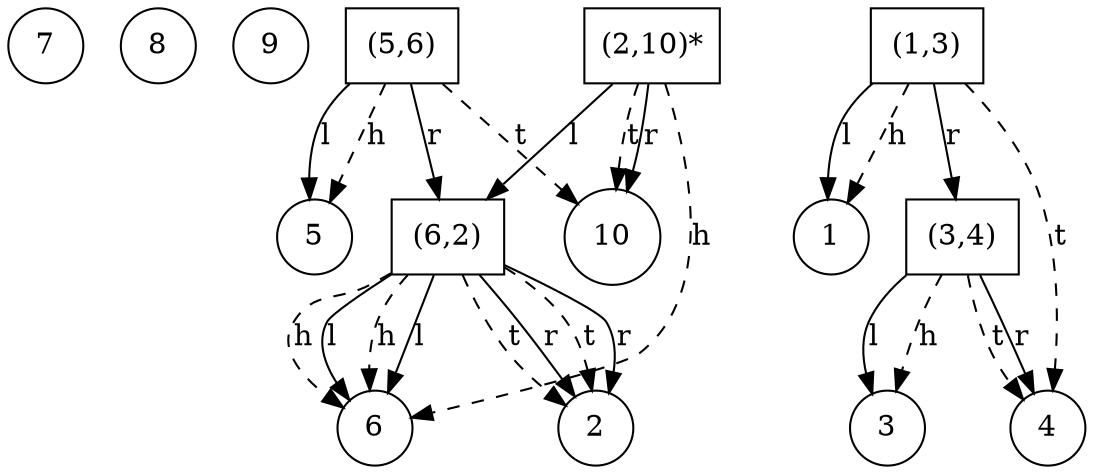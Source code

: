 digraph G {
7 [shape=circle];
8 [shape=circle];
9 [shape=circle];
"(5,6)" [shape=box];
5 [shape=circle];
"(5,6)" -> 5 [label=l];
"(5,6)" -> "(6,2)" [label=r];
"(5,6)" -> 5 [style=dashed, label = h];
"(5,6)" -> 10 [style=dashed, label = t];
"(6,2)" [shape=box];
6 [shape=circle];
"(6,2)" -> 6 [label=l];
2 [shape=circle];
"(6,2)" -> 2 [label=r];
"(6,2)" -> 6 [style=dashed, label = h];
"(6,2)" -> 2 [style=dashed, label = t];
"(1,3)" [shape=box];
1 [shape=circle];
"(1,3)" -> 1 [label=l];
"(1,3)" -> "(3,4)" [label=r];
"(1,3)" -> 1 [style=dashed, label = h];
"(1,3)" -> 4 [style=dashed, label = t];
"(3,4)" [shape=box];
3 [shape=circle];
"(3,4)" -> 3 [label=l];
4 [shape=circle];
"(3,4)" -> 4 [label=r];
"(3,4)" -> 3 [style=dashed, label = h];
"(3,4)" -> 4 [style=dashed, label = t];
"(2,10)*" [shape=box];
"(2,10)*" -> "(6,2)" [label=l];
10 [shape=circle];
"(2,10)*" -> 10 [label=r];
"(2,10)*" -> 6 [style=dashed, label = h];
"(2,10)*" -> 10 [style=dashed, label = t];
"(6,2)" [shape=box];
6 [shape=circle];
"(6,2)" -> 6 [label=l];
2 [shape=circle];
"(6,2)" -> 2 [label=r];
"(6,2)" -> 6 [style=dashed, label = h];
"(6,2)" -> 2 [style=dashed, label = t];
}
